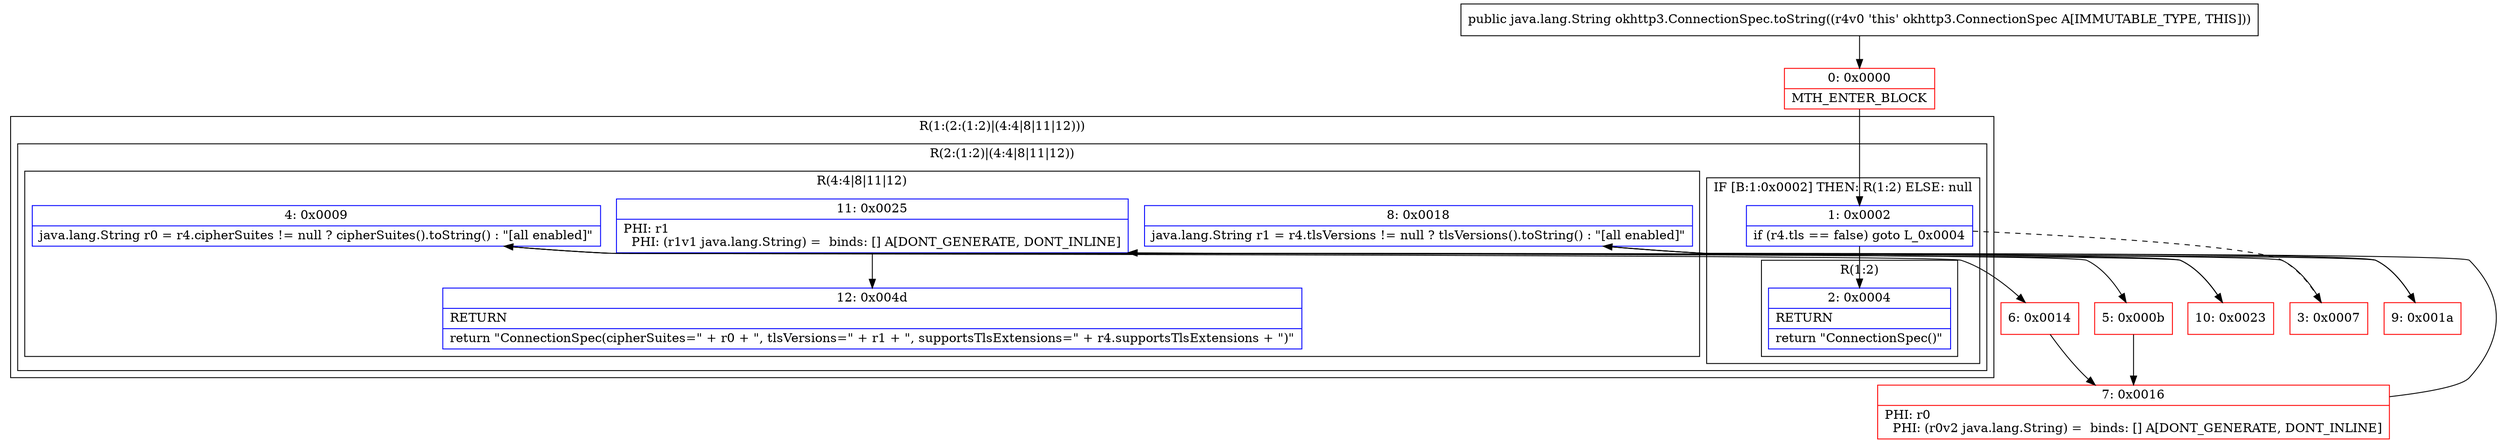 digraph "CFG forokhttp3.ConnectionSpec.toString()Ljava\/lang\/String;" {
subgraph cluster_Region_835240641 {
label = "R(1:(2:(1:2)|(4:4|8|11|12)))";
node [shape=record,color=blue];
subgraph cluster_Region_1369330157 {
label = "R(2:(1:2)|(4:4|8|11|12))";
node [shape=record,color=blue];
subgraph cluster_IfRegion_453352613 {
label = "IF [B:1:0x0002] THEN: R(1:2) ELSE: null";
node [shape=record,color=blue];
Node_1 [shape=record,label="{1\:\ 0x0002|if (r4.tls == false) goto L_0x0004\l}"];
subgraph cluster_Region_1903179571 {
label = "R(1:2)";
node [shape=record,color=blue];
Node_2 [shape=record,label="{2\:\ 0x0004|RETURN\l|return \"ConnectionSpec()\"\l}"];
}
}
subgraph cluster_Region_1988188596 {
label = "R(4:4|8|11|12)";
node [shape=record,color=blue];
Node_4 [shape=record,label="{4\:\ 0x0009|java.lang.String r0 = r4.cipherSuites != null ? cipherSuites().toString() : \"[all enabled]\"\l}"];
Node_8 [shape=record,label="{8\:\ 0x0018|java.lang.String r1 = r4.tlsVersions != null ? tlsVersions().toString() : \"[all enabled]\"\l}"];
Node_11 [shape=record,label="{11\:\ 0x0025|PHI: r1 \l  PHI: (r1v1 java.lang.String) =  binds: [] A[DONT_GENERATE, DONT_INLINE]\l}"];
Node_12 [shape=record,label="{12\:\ 0x004d|RETURN\l|return \"ConnectionSpec(cipherSuites=\" + r0 + \", tlsVersions=\" + r1 + \", supportsTlsExtensions=\" + r4.supportsTlsExtensions + \")\"\l}"];
}
}
}
Node_0 [shape=record,color=red,label="{0\:\ 0x0000|MTH_ENTER_BLOCK\l}"];
Node_3 [shape=record,color=red,label="{3\:\ 0x0007}"];
Node_5 [shape=record,color=red,label="{5\:\ 0x000b}"];
Node_6 [shape=record,color=red,label="{6\:\ 0x0014}"];
Node_7 [shape=record,color=red,label="{7\:\ 0x0016|PHI: r0 \l  PHI: (r0v2 java.lang.String) =  binds: [] A[DONT_GENERATE, DONT_INLINE]\l}"];
Node_9 [shape=record,color=red,label="{9\:\ 0x001a}"];
Node_10 [shape=record,color=red,label="{10\:\ 0x0023}"];
MethodNode[shape=record,label="{public java.lang.String okhttp3.ConnectionSpec.toString((r4v0 'this' okhttp3.ConnectionSpec A[IMMUTABLE_TYPE, THIS])) }"];
MethodNode -> Node_0;
Node_1 -> Node_2;
Node_1 -> Node_3[style=dashed];
Node_4 -> Node_5;
Node_4 -> Node_6;
Node_8 -> Node_9;
Node_8 -> Node_10;
Node_11 -> Node_12;
Node_0 -> Node_1;
Node_3 -> Node_4;
Node_5 -> Node_7;
Node_6 -> Node_7;
Node_7 -> Node_8;
Node_9 -> Node_11;
Node_10 -> Node_11;
}

